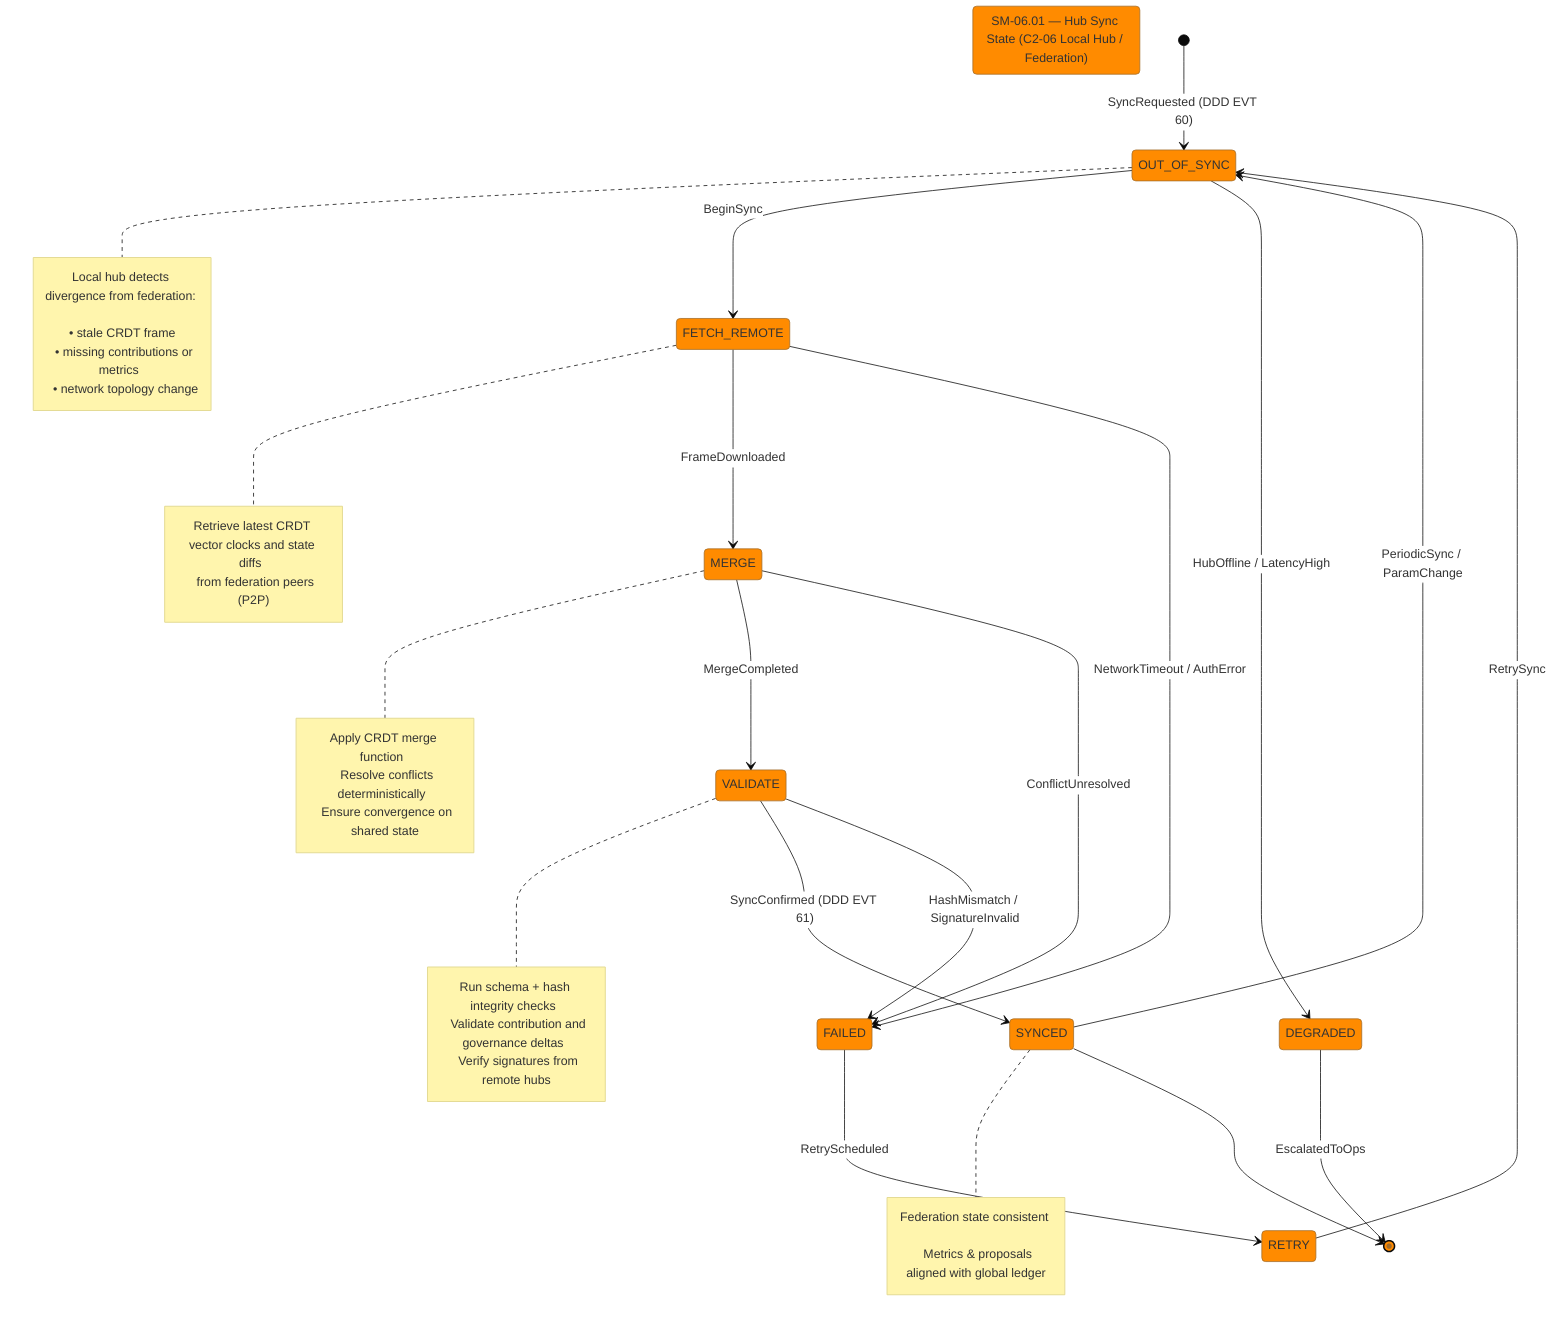 %%{init: {'theme':'base','themeVariables':{ 'primaryColor':'#ff8b00','edgeLabelBackground':'#ffffff','tertiaryColor':'#fef3c7'}}}%%

stateDiagram-v2
title: SM-06.01 — Hub Sync State (C2-06 Local Hub / Federation)

[*] --> OUT_OF_SYNC : SyncRequested (DDD EVT 60)
note right of OUT_OF_SYNC
  Local hub detects divergence from federation:  
  • stale CRDT frame  
  • missing contributions or metrics  
  • network topology change  
end note

OUT_OF_SYNC --> FETCH_REMOTE : BeginSync
note right of FETCH_REMOTE
  Retrieve latest CRDT vector clocks and state diffs  
  from federation peers (P2P)  
end note

FETCH_REMOTE --> MERGE : FrameDownloaded
note right of MERGE
  Apply CRDT merge function  
  Resolve conflicts deterministically  
  Ensure convergence on shared state
end note

MERGE --> VALIDATE : MergeCompleted
note right of VALIDATE
  Run schema + hash integrity checks  
  Validate contribution and governance deltas  
  Verify signatures from remote hubs  
end note

VALIDATE --> SYNCED : SyncConfirmed (DDD EVT 61)
note right of SYNCED
  Federation state consistent  
  Metrics & proposals aligned with global ledger  
end note

SYNCED --> [*]

%% ---- Exceptional paths ----
FETCH_REMOTE --> FAILED : NetworkTimeout / AuthError
MERGE --> FAILED : ConflictUnresolved
VALIDATE --> FAILED : HashMismatch / SignatureInvalid
FAILED --> RETRY : RetryScheduled
RETRY --> OUT_OF_SYNC : RetrySync

%% ---- Maintenance / background ----
SYNCED --> OUT_OF_SYNC : PeriodicSync / ParamChange
OUT_OF_SYNC --> DEGRADED : HubOffline / LatencyHigh
DEGRADED --> [*] : EscalatedToOps

%% ===== Styling =====
classDef core fill:#ff8b00,stroke:#333,color:#fff,font-weight:bold;
class OUT_OF_SYNC,FETCH_REMOTE,MERGE,VALIDATE,SYNCED,FAILED,RETRY,DEGRADED core;